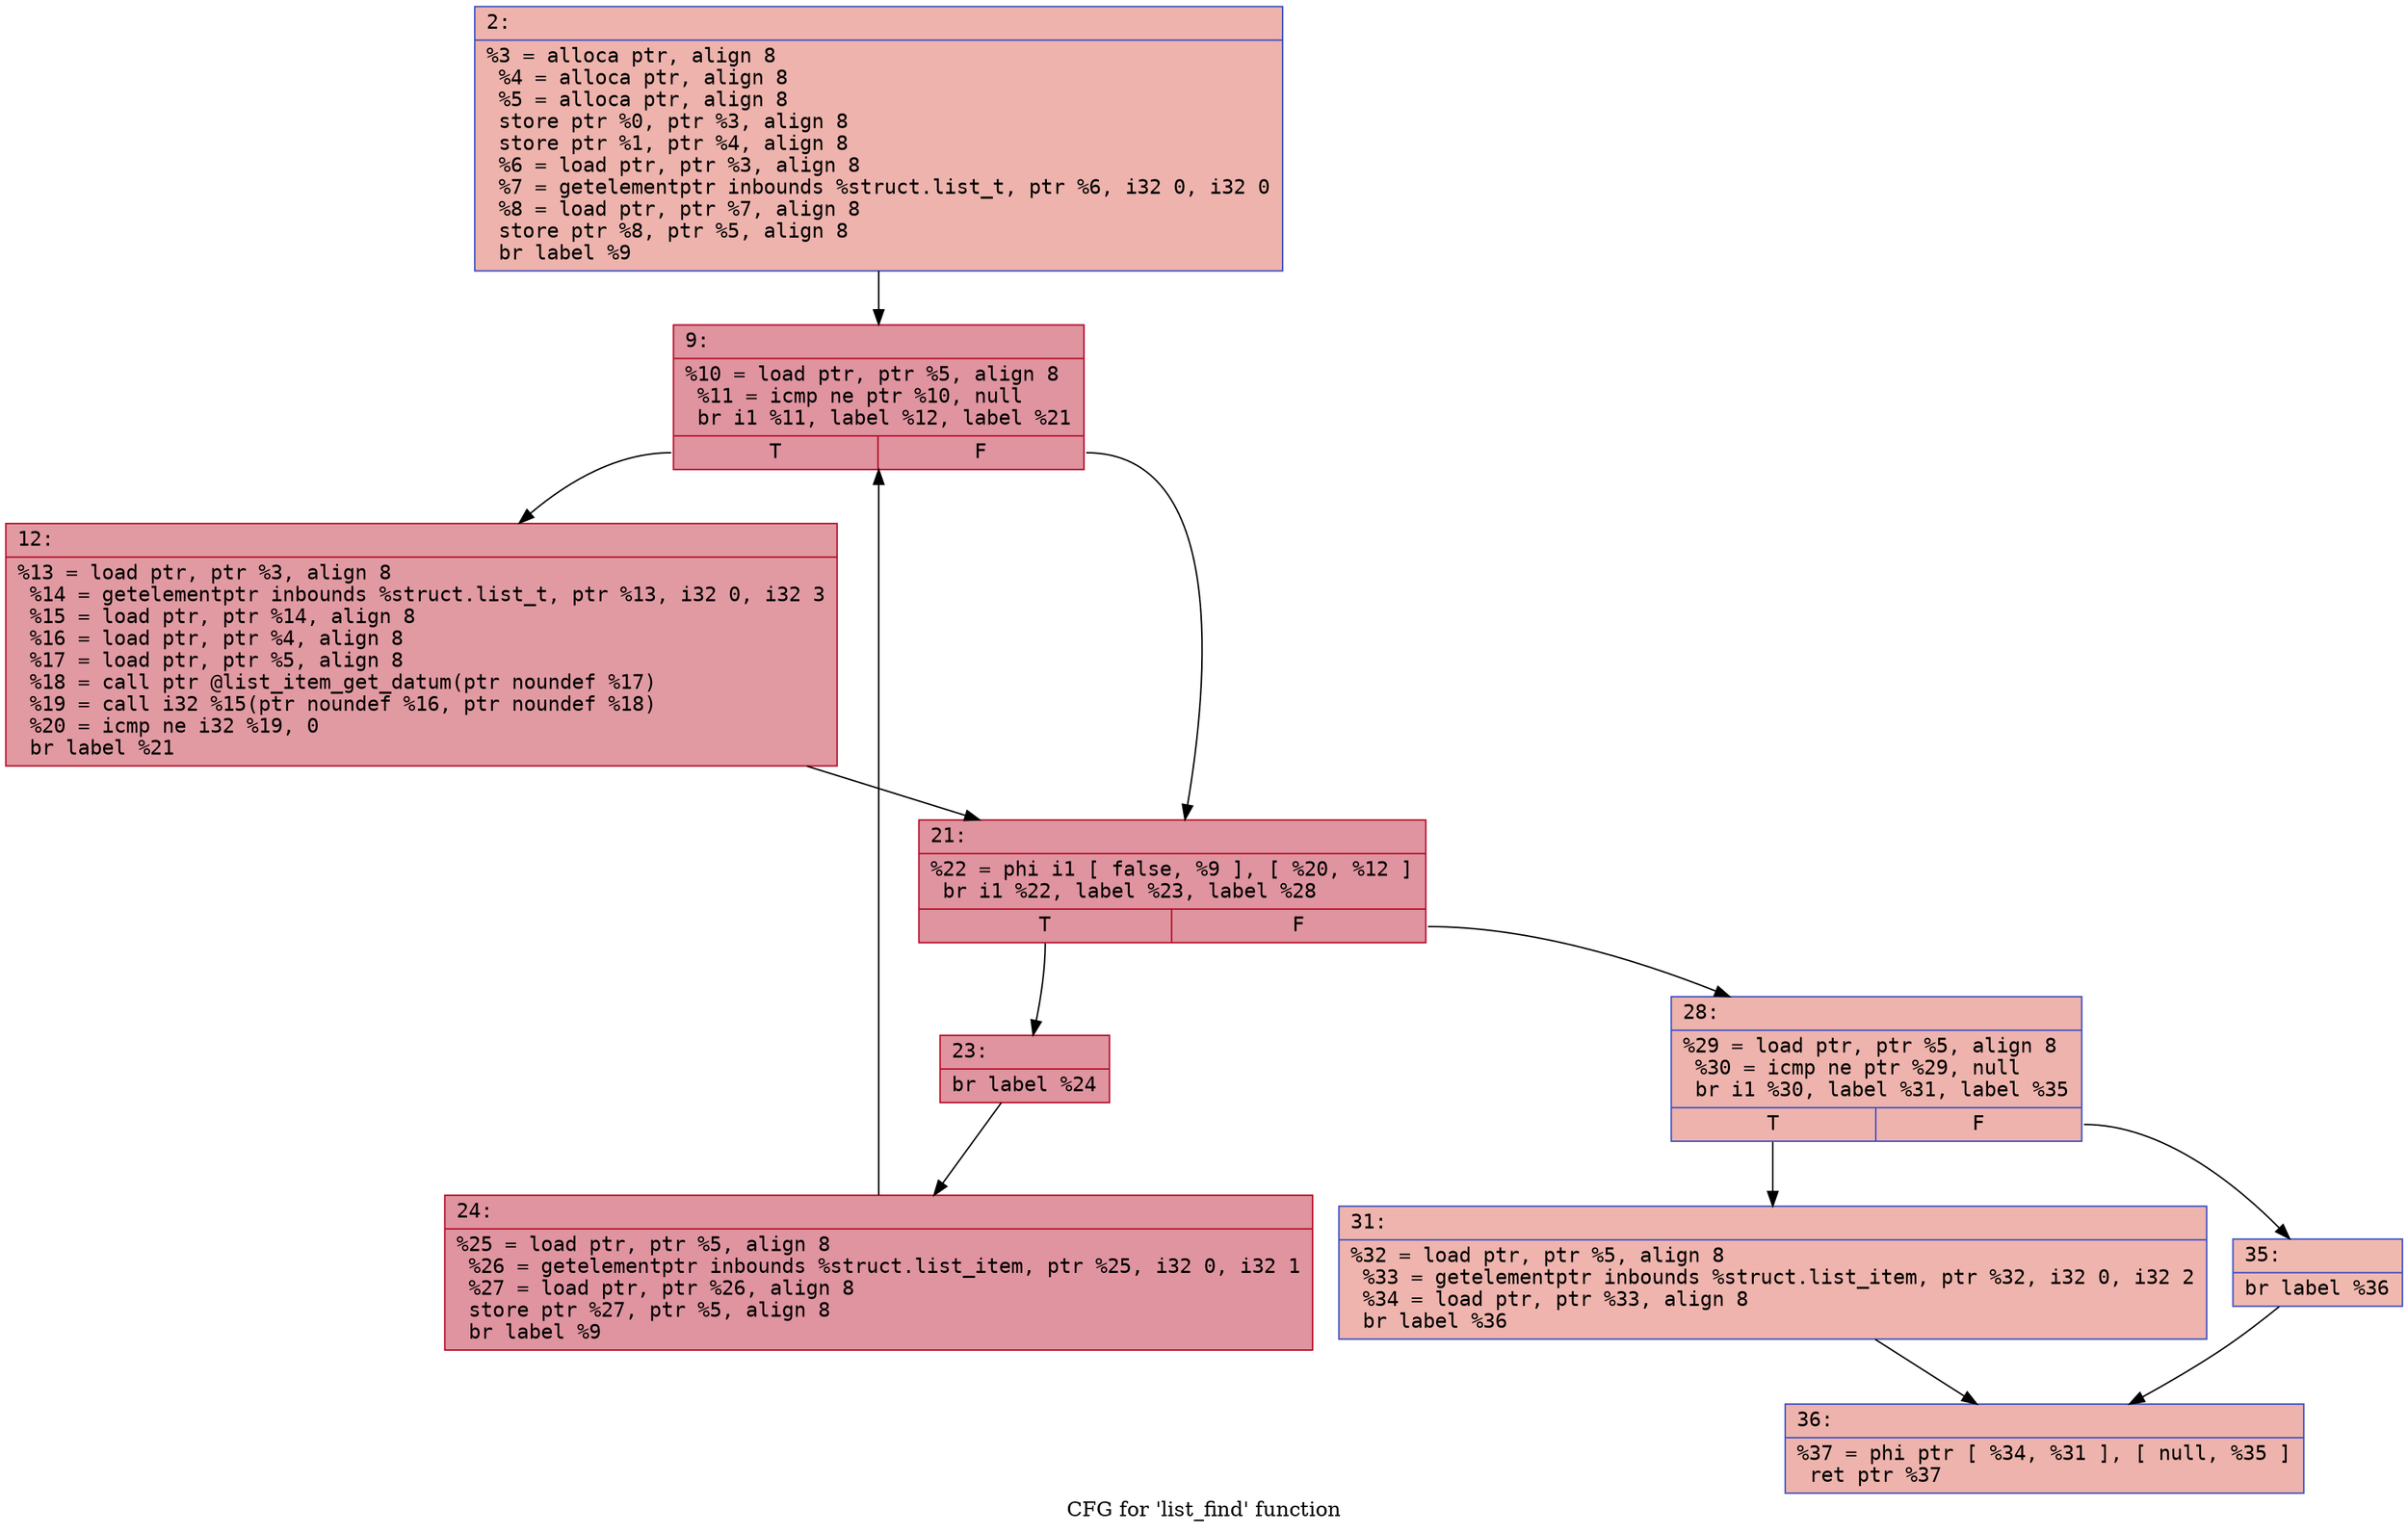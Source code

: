 digraph "CFG for 'list_find' function" {
	label="CFG for 'list_find' function";

	Node0x600002033a20 [shape=record,color="#3d50c3ff", style=filled, fillcolor="#d6524470" fontname="Courier",label="{2:\l|  %3 = alloca ptr, align 8\l  %4 = alloca ptr, align 8\l  %5 = alloca ptr, align 8\l  store ptr %0, ptr %3, align 8\l  store ptr %1, ptr %4, align 8\l  %6 = load ptr, ptr %3, align 8\l  %7 = getelementptr inbounds %struct.list_t, ptr %6, i32 0, i32 0\l  %8 = load ptr, ptr %7, align 8\l  store ptr %8, ptr %5, align 8\l  br label %9\l}"];
	Node0x600002033a20 -> Node0x600002033a70[tooltip="2 -> 9\nProbability 100.00%" ];
	Node0x600002033a70 [shape=record,color="#b70d28ff", style=filled, fillcolor="#b70d2870" fontname="Courier",label="{9:\l|  %10 = load ptr, ptr %5, align 8\l  %11 = icmp ne ptr %10, null\l  br i1 %11, label %12, label %21\l|{<s0>T|<s1>F}}"];
	Node0x600002033a70:s0 -> Node0x600002033ac0[tooltip="9 -> 12\nProbability 62.50%" ];
	Node0x600002033a70:s1 -> Node0x600002033b10[tooltip="9 -> 21\nProbability 37.50%" ];
	Node0x600002033ac0 [shape=record,color="#b70d28ff", style=filled, fillcolor="#bb1b2c70" fontname="Courier",label="{12:\l|  %13 = load ptr, ptr %3, align 8\l  %14 = getelementptr inbounds %struct.list_t, ptr %13, i32 0, i32 3\l  %15 = load ptr, ptr %14, align 8\l  %16 = load ptr, ptr %4, align 8\l  %17 = load ptr, ptr %5, align 8\l  %18 = call ptr @list_item_get_datum(ptr noundef %17)\l  %19 = call i32 %15(ptr noundef %16, ptr noundef %18)\l  %20 = icmp ne i32 %19, 0\l  br label %21\l}"];
	Node0x600002033ac0 -> Node0x600002033b10[tooltip="12 -> 21\nProbability 100.00%" ];
	Node0x600002033b10 [shape=record,color="#b70d28ff", style=filled, fillcolor="#b70d2870" fontname="Courier",label="{21:\l|  %22 = phi i1 [ false, %9 ], [ %20, %12 ]\l  br i1 %22, label %23, label %28\l|{<s0>T|<s1>F}}"];
	Node0x600002033b10:s0 -> Node0x600002033b60[tooltip="21 -> 23\nProbability 96.88%" ];
	Node0x600002033b10:s1 -> Node0x600002033c00[tooltip="21 -> 28\nProbability 3.12%" ];
	Node0x600002033b60 [shape=record,color="#b70d28ff", style=filled, fillcolor="#b70d2870" fontname="Courier",label="{23:\l|  br label %24\l}"];
	Node0x600002033b60 -> Node0x600002033bb0[tooltip="23 -> 24\nProbability 100.00%" ];
	Node0x600002033bb0 [shape=record,color="#b70d28ff", style=filled, fillcolor="#b70d2870" fontname="Courier",label="{24:\l|  %25 = load ptr, ptr %5, align 8\l  %26 = getelementptr inbounds %struct.list_item, ptr %25, i32 0, i32 1\l  %27 = load ptr, ptr %26, align 8\l  store ptr %27, ptr %5, align 8\l  br label %9\l}"];
	Node0x600002033bb0 -> Node0x600002033a70[tooltip="24 -> 9\nProbability 100.00%" ];
	Node0x600002033c00 [shape=record,color="#3d50c3ff", style=filled, fillcolor="#d6524470" fontname="Courier",label="{28:\l|  %29 = load ptr, ptr %5, align 8\l  %30 = icmp ne ptr %29, null\l  br i1 %30, label %31, label %35\l|{<s0>T|<s1>F}}"];
	Node0x600002033c00:s0 -> Node0x600002033c50[tooltip="28 -> 31\nProbability 62.50%" ];
	Node0x600002033c00:s1 -> Node0x600002033ca0[tooltip="28 -> 35\nProbability 37.50%" ];
	Node0x600002033c50 [shape=record,color="#3d50c3ff", style=filled, fillcolor="#d8564670" fontname="Courier",label="{31:\l|  %32 = load ptr, ptr %5, align 8\l  %33 = getelementptr inbounds %struct.list_item, ptr %32, i32 0, i32 2\l  %34 = load ptr, ptr %33, align 8\l  br label %36\l}"];
	Node0x600002033c50 -> Node0x600002033cf0[tooltip="31 -> 36\nProbability 100.00%" ];
	Node0x600002033ca0 [shape=record,color="#3d50c3ff", style=filled, fillcolor="#de614d70" fontname="Courier",label="{35:\l|  br label %36\l}"];
	Node0x600002033ca0 -> Node0x600002033cf0[tooltip="35 -> 36\nProbability 100.00%" ];
	Node0x600002033cf0 [shape=record,color="#3d50c3ff", style=filled, fillcolor="#d6524470" fontname="Courier",label="{36:\l|  %37 = phi ptr [ %34, %31 ], [ null, %35 ]\l  ret ptr %37\l}"];
}
